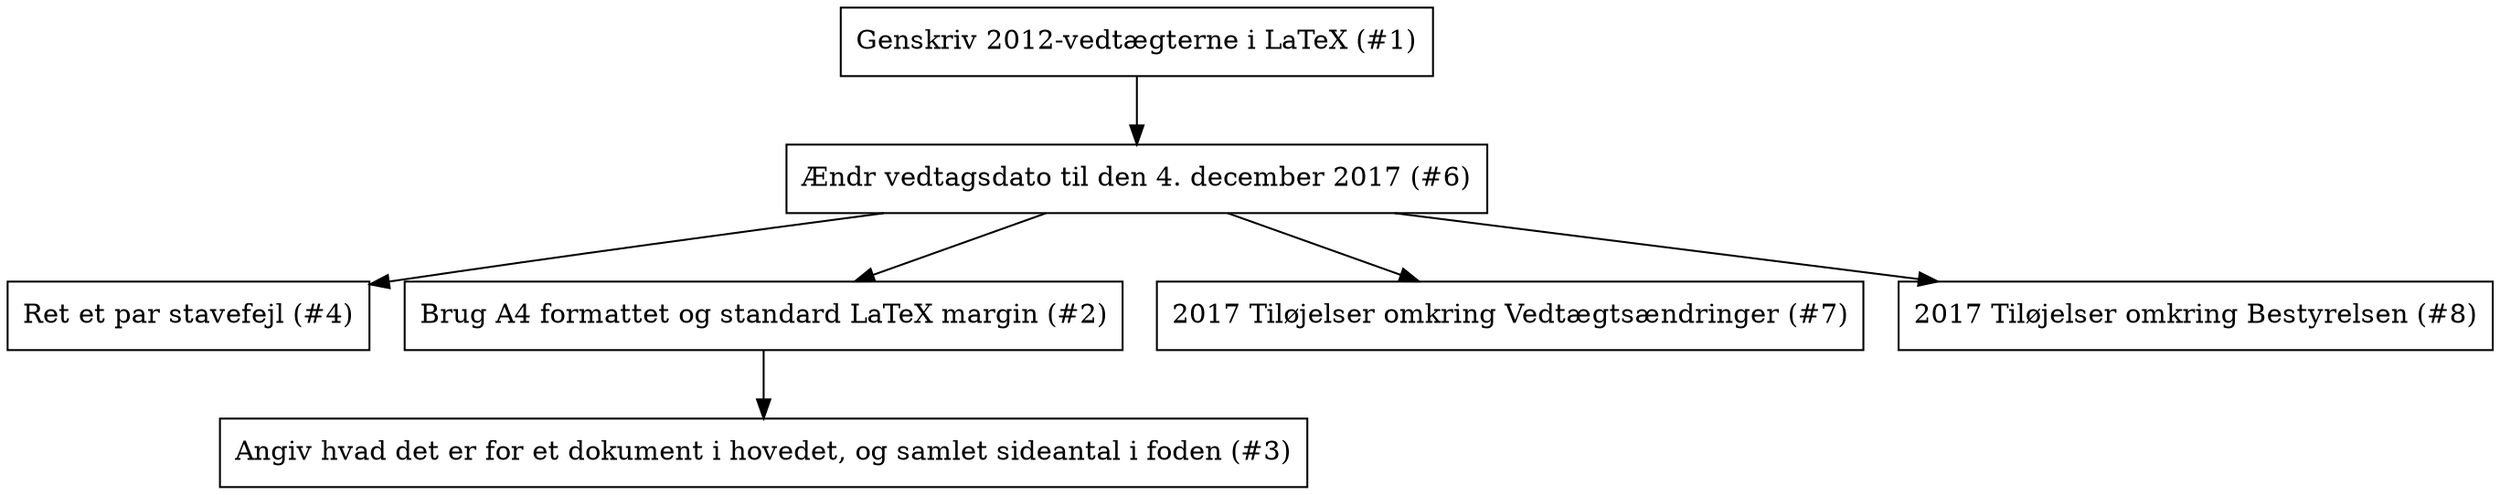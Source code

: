 digraph G {
  p1[
    shape=box,
    href="https://github.com/kantinen/vedtaegter/pull/1",
    label="Genskriv 2012-vedtægterne i LaTeX (#1)"
  ];
  p6[
    shape=box,
    href="https://github.com/kantinen/vedtaegter/pull/6",
    label="Ændr vedtagsdato til den 4. december 2017 (#6)"
  ];
  p4[
    shape=box,
    href="https://github.com/kantinen/vedtaegter/pull/4",
    label="Ret et par stavefejl (#4)"
  ];
  p2[
    shape=box,
    href="https://github.com/kantinen/vedtaegter/pull/2",
    label="Brug A4 formattet og standard LaTeX margin (#2)"
  ];
  p3[
    shape=box,
    href="https://github.com/kantinen/vedtaegter/pull/3",
    label="Angiv hvad det er for et dokument i hovedet, og samlet sideantal i foden (#3)"
  ];
  p7[
    shape=box,
    href="https://github.com/kantinen/vedtaegter/pull/7",
    label="2017 Tiløjelser omkring Vedtægtsændringer (#7)"
  ];
  p8[
    shape=box,
    href="https://github.com/kantinen/vedtaegter/pull/8",
    label="2017 Tiløjelser omkring Bestyrelsen (#8)"
  ];
  p1 -> p6;
  p6 -> p4;
  p6 -> p2;
  p2 -> p3;
  p6 -> p7;
  p6 -> p8;
}
